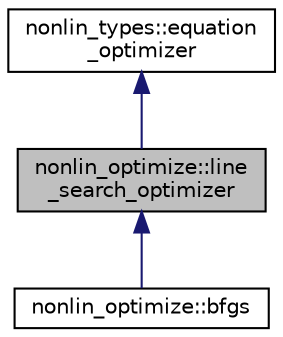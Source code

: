 digraph "nonlin_optimize::line_search_optimizer"
{
  edge [fontname="Helvetica",fontsize="10",labelfontname="Helvetica",labelfontsize="10"];
  node [fontname="Helvetica",fontsize="10",shape=record];
  Node0 [label="nonlin_optimize::line\l_search_optimizer",height=0.2,width=0.4,color="black", fillcolor="grey75", style="filled", fontcolor="black"];
  Node1 -> Node0 [dir="back",color="midnightblue",fontsize="10",style="solid",fontname="Helvetica"];
  Node1 [label="nonlin_types::equation\l_optimizer",height=0.2,width=0.4,color="black", fillcolor="white", style="filled",URL="$structnonlin__types_1_1equation__optimizer.html",tooltip="A base class for optimization of an equation of multiple variables. "];
  Node0 -> Node2 [dir="back",color="midnightblue",fontsize="10",style="solid",fontname="Helvetica"];
  Node2 [label="nonlin_optimize::bfgs",height=0.2,width=0.4,color="black", fillcolor="white", style="filled",URL="$structnonlin__optimize_1_1bfgs.html",tooltip="Defines a Broyden–Fletcher–Goldfarb–Shanno (BFGS) solver for minimization of functions of multiple..."];
}

